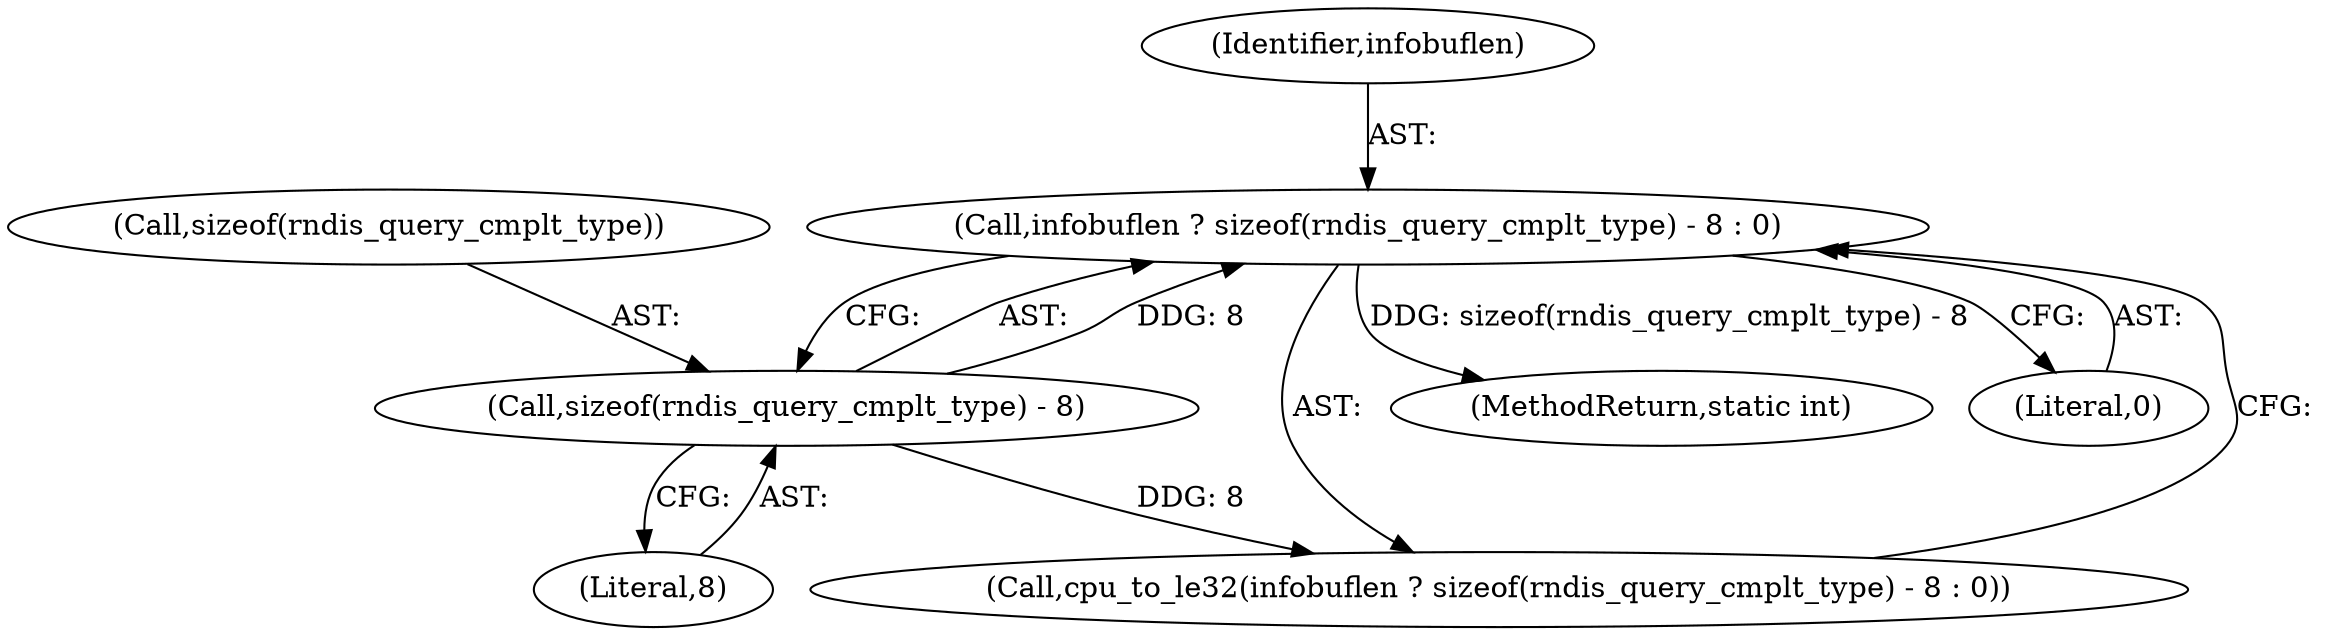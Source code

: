 digraph "0_qemu_fe3c546c5ff2a6210f9a4d8561cc64051ca8603e@API" {
"1000229" [label="(Call,infobuflen ? sizeof(rndis_query_cmplt_type) - 8 : 0)"];
"1000231" [label="(Call,sizeof(rndis_query_cmplt_type) - 8)"];
"1000231" [label="(Call,sizeof(rndis_query_cmplt_type) - 8)"];
"1000230" [label="(Identifier,infobuflen)"];
"1000228" [label="(Call,cpu_to_le32(infobuflen ? sizeof(rndis_query_cmplt_type) - 8 : 0))"];
"1000250" [label="(MethodReturn,static int)"];
"1000234" [label="(Literal,8)"];
"1000232" [label="(Call,sizeof(rndis_query_cmplt_type))"];
"1000229" [label="(Call,infobuflen ? sizeof(rndis_query_cmplt_type) - 8 : 0)"];
"1000235" [label="(Literal,0)"];
"1000229" -> "1000228"  [label="AST: "];
"1000229" -> "1000231"  [label="CFG: "];
"1000229" -> "1000235"  [label="CFG: "];
"1000230" -> "1000229"  [label="AST: "];
"1000231" -> "1000229"  [label="AST: "];
"1000235" -> "1000229"  [label="AST: "];
"1000228" -> "1000229"  [label="CFG: "];
"1000229" -> "1000250"  [label="DDG: sizeof(rndis_query_cmplt_type) - 8"];
"1000231" -> "1000229"  [label="DDG: 8"];
"1000231" -> "1000234"  [label="CFG: "];
"1000232" -> "1000231"  [label="AST: "];
"1000234" -> "1000231"  [label="AST: "];
"1000231" -> "1000228"  [label="DDG: 8"];
}

